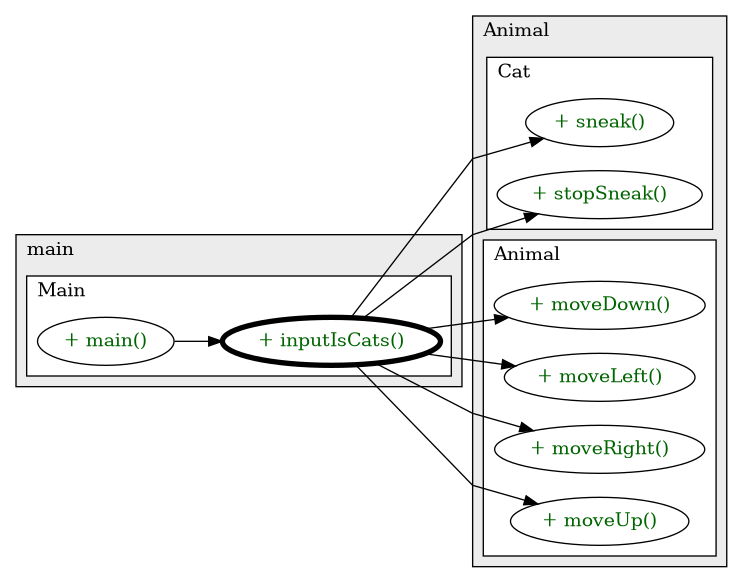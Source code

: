 @startuml

/' diagram meta data start
config=CallConfiguration;
{
  "rootMethod": "main.Main#inputIsCats(ArrayList\u003cCat\u003e)",
  "projectClassification": {
    "searchMode": "OpenProject", // OpenProject, AllProjects
    "includedProjects": "",
    "pathEndKeywords": "*.impl",
    "isClientPath": "",
    "isClientName": "",
    "isTestPath": "",
    "isTestName": "",
    "isMappingPath": "",
    "isMappingName": "",
    "isDataAccessPath": "",
    "isDataAccessName": "",
    "isDataStructurePath": "",
    "isDataStructureName": "",
    "isInterfaceStructuresPath": "",
    "isInterfaceStructuresName": "",
    "isEntryPointPath": "",
    "isEntryPointName": "",
    "treatFinalFieldsAsMandatory": false
  },
  "graphRestriction": {
    "classPackageExcludeFilter": "",
    "classPackageIncludeFilter": "",
    "classNameExcludeFilter": "",
    "classNameIncludeFilter": "",
    "methodNameExcludeFilter": "",
    "methodNameIncludeFilter": "",
    "removeByInheritance": "", // inheritance/annotation based filtering is done in a second step
    "removeByAnnotation": "",
    "removeByClassPackage": "", // cleanup the graph after inheritance/annotation based filtering is done
    "removeByClassName": "",
    "cutMappings": false,
    "cutEnum": true,
    "cutTests": true,
    "cutClient": true,
    "cutDataAccess": true,
    "cutInterfaceStructures": true,
    "cutDataStructures": true,
    "cutGetterAndSetter": true,
    "cutConstructors": true
  },
  "graphTraversal": {
    "forwardDepth": 3,
    "backwardDepth": 3,
    "classPackageExcludeFilter": "",
    "classPackageIncludeFilter": "",
    "classNameExcludeFilter": "",
    "classNameIncludeFilter": "",
    "methodNameExcludeFilter": "",
    "methodNameIncludeFilter": "",
    "hideMappings": false,
    "hideDataStructures": false,
    "hidePrivateMethods": true,
    "hideInterfaceCalls": true, // indirection: implementation -> interface (is hidden) -> implementation
    "onlyShowApplicationEntryPoints": false, // root node is included
    "useMethodCallsForStructureDiagram": "ForwardOnly" // ForwardOnly, BothDirections, No
  },
  "details": {
    "aggregation": "GroupByClass", // ByClass, GroupByClass, None
    "showMethodParametersTypes": false,
    "showMethodParametersNames": false,
    "showMethodReturnType": false,
    "showPackageLevels": 2,
    "showCallOrder": false,
    "edgeMode": "MethodsOnly", // TypesOnly, MethodsOnly, TypesAndMethods, MethodsAndDirectTypeUsage
    "showDetailedClassStructure": false
  },
  "rootClass": "main.Main",
  "extensionCallbackMethod": "" // qualified.class.name#methodName - signature: public static String method(String)
}
diagram meta data end '/



digraph g {
    rankdir="LR"
    splines=polyline
    

'nodes 
subgraph cluster_1965718044 { 
   	label=Animal
	labeljust=l
	fillcolor="#ececec"
	style=filled
   
   subgraph cluster_1996620572 { 
   	label=Cat
	labeljust=l
	fillcolor=white
	style=filled
   
   Cat1965718044XXXsneak0[
	label="+ sneak()"
	style=filled
	fillcolor=white
	tooltip="Cat

null"
	fontcolor=darkgreen
];

Cat1965718044XXXstopSneak0[
	label="+ stopSneak()"
	style=filled
	fillcolor=white
	tooltip="Cat

null"
	fontcolor=darkgreen
];
} 

subgraph cluster_366850514 { 
   	label=Animal
	labeljust=l
	fillcolor=white
	style=filled
   
   Animal1965718044XXXmoveDown0[
	label="+ moveDown()"
	style=filled
	fillcolor=white
	tooltip="Animal

null"
	fontcolor=darkgreen
];

Animal1965718044XXXmoveLeft0[
	label="+ moveLeft()"
	style=filled
	fillcolor=white
	tooltip="Animal

null"
	fontcolor=darkgreen
];

Animal1965718044XXXmoveRight0[
	label="+ moveRight()"
	style=filled
	fillcolor=white
	tooltip="Animal

null"
	fontcolor=darkgreen
];

Animal1965718044XXXmoveUp0[
	label="+ moveUp()"
	style=filled
	fillcolor=white
	tooltip="Animal

null"
	fontcolor=darkgreen
];
} 
} 

subgraph cluster_3343801 { 
   	label=main
	labeljust=l
	fillcolor="#ececec"
	style=filled
   
   subgraph cluster_297445138 { 
   	label=Main
	labeljust=l
	fillcolor=white
	style=filled
   
   Main3343801XXXinputIsCats177963373[
	label="+ inputIsCats()"
	style=filled
	fillcolor=white
	tooltip="Main

null"
	penwidth=4
	fontcolor=darkgreen
];

Main3343801XXXmain1859653459[
	label="+ main()"
	style=filled
	fillcolor=white
	tooltip="Main

null"
	fontcolor=darkgreen
];
} 
} 

'edges    
Main3343801XXXinputIsCats177963373 -> Animal1965718044XXXmoveDown0;
Main3343801XXXinputIsCats177963373 -> Animal1965718044XXXmoveLeft0;
Main3343801XXXinputIsCats177963373 -> Animal1965718044XXXmoveRight0;
Main3343801XXXinputIsCats177963373 -> Animal1965718044XXXmoveUp0;
Main3343801XXXinputIsCats177963373 -> Cat1965718044XXXsneak0;
Main3343801XXXinputIsCats177963373 -> Cat1965718044XXXstopSneak0;
Main3343801XXXmain1859653459 -> Main3343801XXXinputIsCats177963373;
    
}
@enduml